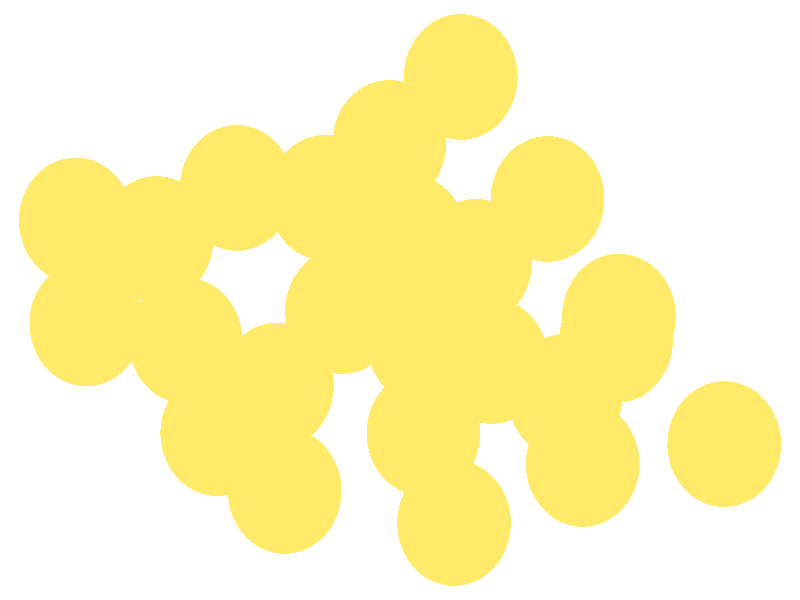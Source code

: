 #include "colors.inc"
#include "finish.inc"

global_settings {assumed_gamma 1 max_trace_level 6}
background {color White}
camera {orthographic
  right -14.36*x up 9.74*y
  direction 1.00*z
  location <0,0,50.00> look_at <0,0,0>}
light_source {<  2.00,   3.00,  40.00> color White
  area_light <0.70, 0, 0>, <0, 0.70, 0>, 3, 3
  adaptive 1 jitter}

#declare simple = finish {phong 0.7}
#declare pale = finish {ambient .5 diffuse .85 roughness .001 specular 0.200 }
#declare intermediate = finish {ambient 0.3 diffuse 0.6 specular 0.10 roughness 0.04 }
#declare vmd = finish {ambient .0 diffuse .65 phong 0.1 phong_size 40. specular 0.500 }
#declare jmol = finish {ambient .2 diffuse .6 specular 1 roughness .001 metallic}
#declare ase2 = finish {ambient 0.05 brilliance 3 diffuse 0.6 metallic specular 0.70 roughness 0.04 reflection 0.15}
#declare ase3 = finish {ambient .15 brilliance 2 diffuse .6 metallic specular 1. roughness .001 reflection .0}
#declare glass = finish {ambient .05 diffuse .3 specular 1. roughness .001}
#declare Rcell = 0.050;
#declare Rbond = 0.100;

#macro atom(LOC, R, COL, FIN)
  sphere{LOC, R texture{pigment{COL} finish{FIN}}}
#end
#macro constrain(LOC, R, COL, FIN)
union{torus{R, Rcell rotate 45*z texture{pigment{COL} finish{FIN}}}
      torus{R, Rcell rotate -45*z texture{pigment{COL} finish{FIN}}}
      translate LOC}
#end

atom(<  1.09,   3.62,  -0.07>, 1.02, rgb <1.00, 0.82, 0.14>, ase3) // #0 
atom(<  0.17,   1.02,   0.00>, 1.02, rgb <1.00, 0.82, 0.14>, ase3) // #1 
atom(< -3.28,  -2.16,  -0.22>, 1.02, rgb <1.00, 0.82, 0.14>, ase3) // #2 
atom(< -0.19,   2.55,  -2.25>, 1.02, rgb <1.00, 0.82, 0.14>, ase3) // #3 
atom(< -1.04,  -0.18,  -2.33>, 1.02, rgb <1.00, 0.82, 0.14>, ase3) // #4 
atom(< -2.07,  -3.10,  -2.37>, 1.02, rgb <1.00, 0.82, 0.14>, ase3) // #5 
atom(<  2.65,   1.64,  -1.84>, 1.02, rgb <1.00, 0.82, 0.14>, ase3) // #6 
atom(<  1.64,  -0.99,  -1.45>, 1.02, rgb <1.00, 0.82, 0.14>, ase3) // #7 
atom(<  0.97,  -3.62,  -1.14>, 1.02, rgb <1.00, 0.82, 0.14>, ase3) // #8 
atom(< -5.63,  -0.38,  -0.00>, 1.02, rgb <1.00, 0.82, 0.14>, ase3) // #9 
atom(< -2.93,   1.82,  -2.42>, 1.02, rgb <1.00, 0.82, 0.14>, ase3) // #10 
atom(< -3.85,  -0.66,  -2.07>, 1.02, rgb <1.00, 0.82, 0.14>, ase3) // #11 
atom(< -1.34,   1.66,  -4.84>, 1.02, rgb <1.00, 0.82, 0.14>, ase3) // #12 
atom(< -2.21,  -1.39,  -4.59>, 1.02, rgb <1.00, 0.82, 0.14>, ase3) // #13 
atom(<  1.35,   0.62,  -4.14>, 1.02, rgb <1.00, 0.82, 0.14>, ase3) // #14 
atom(<  0.42,  -2.16,  -3.95>, 1.02, rgb <1.00, 0.82, 0.14>, ase3) // #15 
atom(<  3.93,  -0.27,  -2.60>, 1.02, rgb <1.00, 0.82, 0.14>, ase3) // #16 
atom(<  3.28,  -2.66,  -2.91>, 1.02, rgb <1.00, 0.82, 0.14>, ase3) // #17 
atom(<  3.88,  -0.65,  -0.02>, 1.02, rgb <1.00, 0.82, 0.14>, ase3) // #18 
atom(< -5.82,   1.29,  -2.60>, 1.02, rgb <1.00, 0.82, 0.14>, ase3) // #19 
atom(< -4.37,   0.99,  -4.64>, 1.02, rgb <1.00, 0.82, 0.14>, ase3) // #20 
atom(<  0.43,  -0.68,  -6.24>, 1.02, rgb <1.00, 0.82, 0.14>, ase3) // #21 
atom(<  2.97,  -1.57,  -5.49>, 1.02, rgb <1.00, 0.82, 0.14>, ase3) // #22 
atom(<  5.82,  -2.34,  -1.72>, 1.02, rgb <1.00, 0.82, 0.14>, ase3) // #23 
